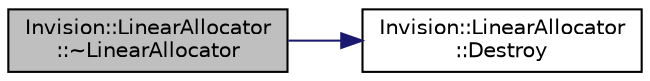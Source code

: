 digraph "Invision::LinearAllocator::~LinearAllocator"
{
 // LATEX_PDF_SIZE
  edge [fontname="Helvetica",fontsize="10",labelfontname="Helvetica",labelfontsize="10"];
  node [fontname="Helvetica",fontsize="10",shape=record];
  rankdir="LR";
  Node1 [label="Invision::LinearAllocator\l::~LinearAllocator",height=0.2,width=0.4,color="black", fillcolor="grey75", style="filled", fontcolor="black",tooltip=" "];
  Node1 -> Node2 [color="midnightblue",fontsize="10",style="solid",fontname="Helvetica"];
  Node2 [label="Invision::LinearAllocator\l::Destroy",height=0.2,width=0.4,color="black", fillcolor="white", style="filled",URL="$class_invision_1_1_linear_allocator.html#a2df98489b8f656cdb3286a364fbb6031",tooltip=" "];
}
